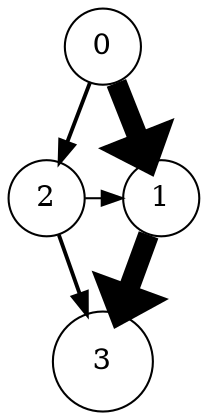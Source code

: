 strict digraph G {
0 [shape=circle,width=0.280187];
1 [shape=circle,width=0.050912];
2 [shape=circle,width=0.003775];
3 [shape=circle,width=0.665126];
{rank=same; 1; 2;}
0 -> 1  [penwidth=9.991562];
2 -> 1  [penwidth=1.000000];
0 -> 2  [penwidth=1.856730];
1 -> 3  [penwidth=10.000000];
2 -> 3  [penwidth=1.848292];
}